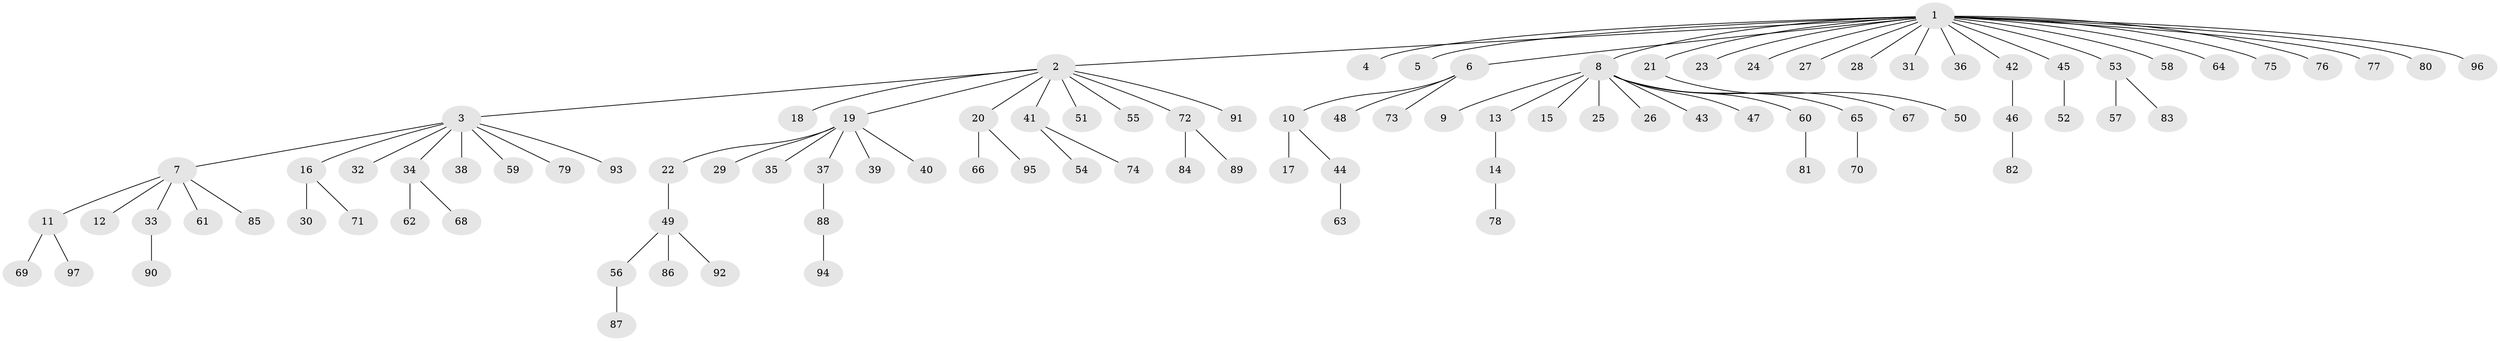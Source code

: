// coarse degree distribution, {30: 0.02631578947368421, 4: 0.02631578947368421, 1: 0.868421052631579, 2: 0.05263157894736842, 3: 0.02631578947368421}
// Generated by graph-tools (version 1.1) at 2025/17/03/04/25 18:17:59]
// undirected, 97 vertices, 96 edges
graph export_dot {
graph [start="1"]
  node [color=gray90,style=filled];
  1;
  2;
  3;
  4;
  5;
  6;
  7;
  8;
  9;
  10;
  11;
  12;
  13;
  14;
  15;
  16;
  17;
  18;
  19;
  20;
  21;
  22;
  23;
  24;
  25;
  26;
  27;
  28;
  29;
  30;
  31;
  32;
  33;
  34;
  35;
  36;
  37;
  38;
  39;
  40;
  41;
  42;
  43;
  44;
  45;
  46;
  47;
  48;
  49;
  50;
  51;
  52;
  53;
  54;
  55;
  56;
  57;
  58;
  59;
  60;
  61;
  62;
  63;
  64;
  65;
  66;
  67;
  68;
  69;
  70;
  71;
  72;
  73;
  74;
  75;
  76;
  77;
  78;
  79;
  80;
  81;
  82;
  83;
  84;
  85;
  86;
  87;
  88;
  89;
  90;
  91;
  92;
  93;
  94;
  95;
  96;
  97;
  1 -- 2;
  1 -- 4;
  1 -- 5;
  1 -- 6;
  1 -- 8;
  1 -- 21;
  1 -- 23;
  1 -- 24;
  1 -- 27;
  1 -- 28;
  1 -- 31;
  1 -- 36;
  1 -- 42;
  1 -- 45;
  1 -- 53;
  1 -- 58;
  1 -- 64;
  1 -- 75;
  1 -- 76;
  1 -- 77;
  1 -- 80;
  1 -- 96;
  2 -- 3;
  2 -- 18;
  2 -- 19;
  2 -- 20;
  2 -- 41;
  2 -- 51;
  2 -- 55;
  2 -- 72;
  2 -- 91;
  3 -- 7;
  3 -- 16;
  3 -- 32;
  3 -- 34;
  3 -- 38;
  3 -- 59;
  3 -- 79;
  3 -- 93;
  6 -- 10;
  6 -- 48;
  6 -- 73;
  7 -- 11;
  7 -- 12;
  7 -- 33;
  7 -- 61;
  7 -- 85;
  8 -- 9;
  8 -- 13;
  8 -- 15;
  8 -- 25;
  8 -- 26;
  8 -- 43;
  8 -- 47;
  8 -- 60;
  8 -- 65;
  8 -- 67;
  10 -- 17;
  10 -- 44;
  11 -- 69;
  11 -- 97;
  13 -- 14;
  14 -- 78;
  16 -- 30;
  16 -- 71;
  19 -- 22;
  19 -- 29;
  19 -- 35;
  19 -- 37;
  19 -- 39;
  19 -- 40;
  20 -- 66;
  20 -- 95;
  21 -- 50;
  22 -- 49;
  33 -- 90;
  34 -- 62;
  34 -- 68;
  37 -- 88;
  41 -- 54;
  41 -- 74;
  42 -- 46;
  44 -- 63;
  45 -- 52;
  46 -- 82;
  49 -- 56;
  49 -- 86;
  49 -- 92;
  53 -- 57;
  53 -- 83;
  56 -- 87;
  60 -- 81;
  65 -- 70;
  72 -- 84;
  72 -- 89;
  88 -- 94;
}
